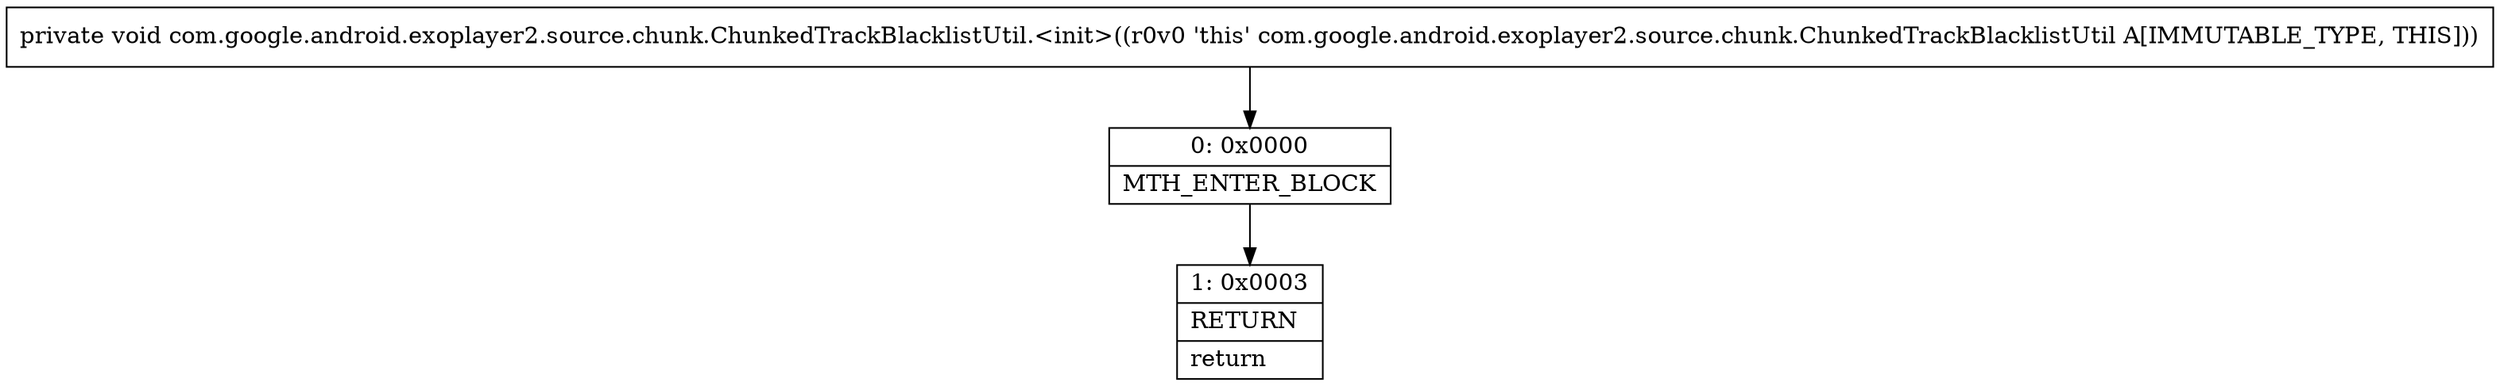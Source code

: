 digraph "CFG forcom.google.android.exoplayer2.source.chunk.ChunkedTrackBlacklistUtil.\<init\>()V" {
Node_0 [shape=record,label="{0\:\ 0x0000|MTH_ENTER_BLOCK\l}"];
Node_1 [shape=record,label="{1\:\ 0x0003|RETURN\l|return\l}"];
MethodNode[shape=record,label="{private void com.google.android.exoplayer2.source.chunk.ChunkedTrackBlacklistUtil.\<init\>((r0v0 'this' com.google.android.exoplayer2.source.chunk.ChunkedTrackBlacklistUtil A[IMMUTABLE_TYPE, THIS])) }"];
MethodNode -> Node_0;
Node_0 -> Node_1;
}

